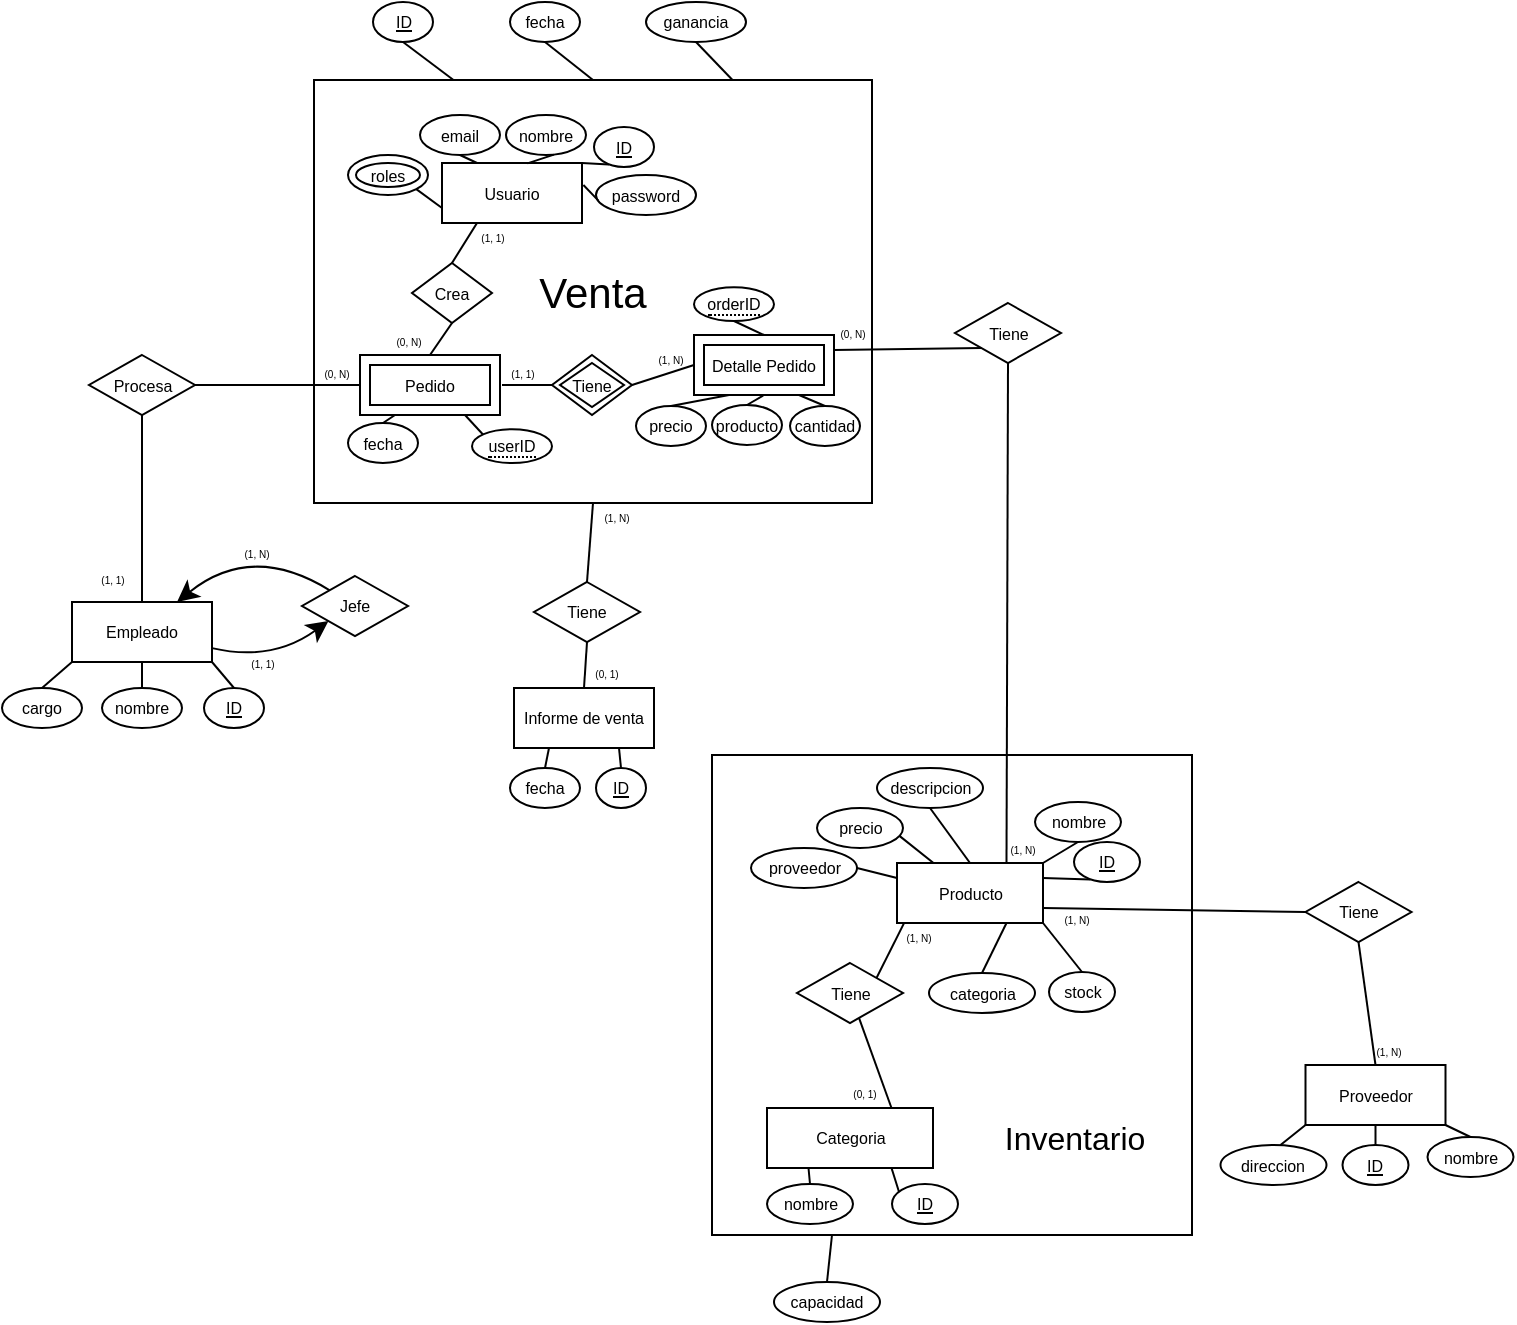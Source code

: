<mxfile version="22.0.4" type="github">
  <diagram id="R2lEEEUBdFMjLlhIrx00" name="Page-1">
    <mxGraphModel dx="1674" dy="713" grid="1" gridSize="10" guides="1" tooltips="1" connect="1" arrows="1" fold="1" page="1" pageScale="1" pageWidth="850" pageHeight="1100" background="none" math="0" shadow="0" extFonts="Permanent Marker^https://fonts.googleapis.com/css?family=Permanent+Marker">
      <root>
        <mxCell id="0" />
        <mxCell id="1" parent="0" />
        <mxCell id="mN9uIAr1oCqCLTwYiSw4-183" value="" style="whiteSpace=wrap;html=1;aspect=fixed;fontSize=16;" parent="1" vertex="1">
          <mxGeometry x="369" y="406.5" width="240" height="240" as="geometry" />
        </mxCell>
        <mxCell id="mN9uIAr1oCqCLTwYiSw4-112" value="Venta" style="whiteSpace=wrap;html=1;align=center;fontSize=21;shadow=0;" parent="1" vertex="1">
          <mxGeometry x="170" y="69" width="279" height="211.5" as="geometry" />
        </mxCell>
        <mxCell id="mN9uIAr1oCqCLTwYiSw4-1" value="Usuario" style="rounded=0;whiteSpace=wrap;html=1;fontSize=8;labelBackgroundColor=none;shadow=0;" parent="1" vertex="1">
          <mxGeometry x="234" y="110.5" width="70" height="30" as="geometry" />
        </mxCell>
        <mxCell id="mN9uIAr1oCqCLTwYiSw4-2" value="" style="endArrow=none;html=1;rounded=0;exitX=1;exitY=0;exitDx=0;exitDy=0;entryX=0.248;entryY=0.94;entryDx=0;entryDy=0;entryPerimeter=0;labelBackgroundColor=none;fontColor=default;shadow=0;" parent="1" source="mN9uIAr1oCqCLTwYiSw4-1" target="mN9uIAr1oCqCLTwYiSw4-3" edge="1">
          <mxGeometry width="50" height="50" relative="1" as="geometry">
            <mxPoint x="314" y="150.5" as="sourcePoint" />
            <mxPoint x="324" y="100.5" as="targetPoint" />
          </mxGeometry>
        </mxCell>
        <mxCell id="mN9uIAr1oCqCLTwYiSw4-3" value="&lt;u style=&quot;font-size: 8px;&quot;&gt;ID&lt;/u&gt;" style="ellipse;whiteSpace=wrap;html=1;rounded=0;labelBackgroundColor=none;fontSize=8;shadow=0;" parent="1" vertex="1">
          <mxGeometry x="310" y="92.5" width="30" height="20" as="geometry" />
        </mxCell>
        <mxCell id="mN9uIAr1oCqCLTwYiSw4-4" value="&lt;font style=&quot;font-size: 8px;&quot;&gt;nombre&lt;/font&gt;" style="ellipse;whiteSpace=wrap;html=1;rounded=0;labelBackgroundColor=none;fontSize=8;shadow=0;" parent="1" vertex="1">
          <mxGeometry x="266" y="86.5" width="40" height="20" as="geometry" />
        </mxCell>
        <mxCell id="mN9uIAr1oCqCLTwYiSw4-5" value="" style="endArrow=none;html=1;rounded=0;entryX=0.6;entryY=0.99;entryDx=0;entryDy=0;entryPerimeter=0;exitX=0.61;exitY=0.007;exitDx=0;exitDy=0;exitPerimeter=0;labelBackgroundColor=none;fontColor=default;shadow=0;" parent="1" source="mN9uIAr1oCqCLTwYiSw4-1" target="mN9uIAr1oCqCLTwYiSw4-4" edge="1">
          <mxGeometry width="50" height="50" relative="1" as="geometry">
            <mxPoint x="254" y="130.5" as="sourcePoint" />
            <mxPoint x="284" y="100.5" as="targetPoint" />
            <Array as="points" />
          </mxGeometry>
        </mxCell>
        <mxCell id="mN9uIAr1oCqCLTwYiSw4-6" value="email" style="ellipse;whiteSpace=wrap;html=1;rounded=0;labelBackgroundColor=none;fontSize=8;shadow=0;" parent="1" vertex="1">
          <mxGeometry x="223" y="86.5" width="40" height="20" as="geometry" />
        </mxCell>
        <mxCell id="mN9uIAr1oCqCLTwYiSw4-7" value="" style="endArrow=none;html=1;rounded=0;entryX=0.5;entryY=1;entryDx=0;entryDy=0;exitX=0.25;exitY=0;exitDx=0;exitDy=0;labelBackgroundColor=none;fontColor=default;shadow=0;" parent="1" source="mN9uIAr1oCqCLTwYiSw4-1" target="mN9uIAr1oCqCLTwYiSw4-6" edge="1">
          <mxGeometry width="50" height="50" relative="1" as="geometry">
            <mxPoint x="184" y="160.5" as="sourcePoint" />
            <mxPoint x="234" y="110.5" as="targetPoint" />
          </mxGeometry>
        </mxCell>
        <mxCell id="mN9uIAr1oCqCLTwYiSw4-9" value="&lt;font style=&quot;font-size: 8px;&quot;&gt;password&lt;/font&gt;" style="ellipse;whiteSpace=wrap;html=1;rounded=0;labelBackgroundColor=none;fontSize=8;shadow=0;" parent="1" vertex="1">
          <mxGeometry x="311" y="116.5" width="50" height="20" as="geometry" />
        </mxCell>
        <mxCell id="mN9uIAr1oCqCLTwYiSw4-11" value="" style="endArrow=none;html=1;rounded=0;entryX=0.024;entryY=0.64;entryDx=0;entryDy=0;entryPerimeter=0;exitX=1.01;exitY=0.367;exitDx=0;exitDy=0;exitPerimeter=0;labelBackgroundColor=none;fontColor=default;shadow=0;" parent="1" source="mN9uIAr1oCqCLTwYiSw4-1" target="mN9uIAr1oCqCLTwYiSw4-9" edge="1">
          <mxGeometry width="50" height="50" relative="1" as="geometry">
            <mxPoint x="304" y="200.5" as="sourcePoint" />
            <mxPoint x="354" y="150.5" as="targetPoint" />
          </mxGeometry>
        </mxCell>
        <mxCell id="mN9uIAr1oCqCLTwYiSw4-24" value="" style="endArrow=none;html=1;rounded=0;entryX=0;entryY=0.75;entryDx=0;entryDy=0;exitX=1;exitY=1;exitDx=0;exitDy=0;labelBackgroundColor=none;fontColor=default;shadow=0;" parent="1" source="mN9uIAr1oCqCLTwYiSw4-73" target="mN9uIAr1oCqCLTwYiSw4-1" edge="1">
          <mxGeometry width="50" height="50" relative="1" as="geometry">
            <mxPoint x="274" y="160.5" as="sourcePoint" />
            <mxPoint x="374" y="150.5" as="targetPoint" />
          </mxGeometry>
        </mxCell>
        <mxCell id="mN9uIAr1oCqCLTwYiSw4-33" value="Producto" style="rounded=0;whiteSpace=wrap;html=1;fontSize=8;labelBackgroundColor=none;shadow=0;" parent="1" vertex="1">
          <mxGeometry x="461.5" y="460.5" width="73" height="30" as="geometry" />
        </mxCell>
        <mxCell id="mN9uIAr1oCqCLTwYiSw4-34" value="" style="endArrow=none;html=1;rounded=0;exitX=1;exitY=0.25;exitDx=0;exitDy=0;entryX=0.248;entryY=0.94;entryDx=0;entryDy=0;entryPerimeter=0;labelBackgroundColor=none;fontColor=default;shadow=0;" parent="1" source="mN9uIAr1oCqCLTwYiSw4-33" target="mN9uIAr1oCqCLTwYiSw4-35" edge="1">
          <mxGeometry width="50" height="50" relative="1" as="geometry">
            <mxPoint x="541.5" y="500.5" as="sourcePoint" />
            <mxPoint x="551.5" y="450.5" as="targetPoint" />
          </mxGeometry>
        </mxCell>
        <mxCell id="mN9uIAr1oCqCLTwYiSw4-35" value="&lt;u style=&quot;font-size: 8px;&quot;&gt;ID&lt;/u&gt;" style="ellipse;whiteSpace=wrap;html=1;rounded=0;labelBackgroundColor=none;fontSize=8;shadow=0;" parent="1" vertex="1">
          <mxGeometry x="550" y="450" width="33" height="20" as="geometry" />
        </mxCell>
        <mxCell id="mN9uIAr1oCqCLTwYiSw4-36" value="&lt;font style=&quot;font-size: 8px;&quot;&gt;nombre&lt;/font&gt;" style="ellipse;whiteSpace=wrap;html=1;rounded=0;labelBackgroundColor=none;fontSize=8;shadow=0;" parent="1" vertex="1">
          <mxGeometry x="530.5" y="430" width="43" height="20" as="geometry" />
        </mxCell>
        <mxCell id="mN9uIAr1oCqCLTwYiSw4-37" value="" style="endArrow=none;html=1;rounded=0;entryX=0.5;entryY=1;entryDx=0;entryDy=0;exitX=1;exitY=0;exitDx=0;exitDy=0;labelBackgroundColor=none;fontColor=default;shadow=0;" parent="1" source="mN9uIAr1oCqCLTwYiSw4-33" target="mN9uIAr1oCqCLTwYiSw4-36" edge="1">
          <mxGeometry width="50" height="50" relative="1" as="geometry">
            <mxPoint x="481.5" y="480.5" as="sourcePoint" />
            <mxPoint x="511.5" y="450.5" as="targetPoint" />
            <Array as="points" />
          </mxGeometry>
        </mxCell>
        <mxCell id="mN9uIAr1oCqCLTwYiSw4-38" value="descripcion" style="ellipse;whiteSpace=wrap;html=1;rounded=0;labelBackgroundColor=none;fontSize=8;shadow=0;" parent="1" vertex="1">
          <mxGeometry x="451.5" y="413" width="53" height="20" as="geometry" />
        </mxCell>
        <mxCell id="mN9uIAr1oCqCLTwYiSw4-39" value="" style="endArrow=none;html=1;rounded=0;exitX=0.5;exitY=0;exitDx=0;exitDy=0;labelBackgroundColor=none;fontColor=default;shadow=0;entryX=0.5;entryY=1;entryDx=0;entryDy=0;" parent="1" source="mN9uIAr1oCqCLTwYiSw4-33" target="mN9uIAr1oCqCLTwYiSw4-38" edge="1">
          <mxGeometry width="50" height="50" relative="1" as="geometry">
            <mxPoint x="411.5" y="510.5" as="sourcePoint" />
            <mxPoint x="480" y="440" as="targetPoint" />
          </mxGeometry>
        </mxCell>
        <mxCell id="mN9uIAr1oCqCLTwYiSw4-40" value="&lt;font style=&quot;font-size: 8px;&quot;&gt;stock&lt;/font&gt;" style="ellipse;whiteSpace=wrap;html=1;rounded=0;labelBackgroundColor=none;fontSize=8;shadow=0;" parent="1" vertex="1">
          <mxGeometry x="537.5" y="515" width="33" height="20" as="geometry" />
        </mxCell>
        <mxCell id="mN9uIAr1oCqCLTwYiSw4-41" value="" style="endArrow=none;html=1;rounded=0;entryX=0.5;entryY=0;entryDx=0;entryDy=0;exitX=1;exitY=1;exitDx=0;exitDy=0;labelBackgroundColor=none;fontColor=default;shadow=0;" parent="1" source="mN9uIAr1oCqCLTwYiSw4-33" target="mN9uIAr1oCqCLTwYiSw4-40" edge="1">
          <mxGeometry width="50" height="50" relative="1" as="geometry">
            <mxPoint x="531.5" y="550.5" as="sourcePoint" />
            <mxPoint x="581.5" y="500.5" as="targetPoint" />
          </mxGeometry>
        </mxCell>
        <mxCell id="mN9uIAr1oCqCLTwYiSw4-42" value="precio" style="ellipse;whiteSpace=wrap;html=1;rounded=0;labelBackgroundColor=none;fontSize=8;shadow=0;" parent="1" vertex="1">
          <mxGeometry x="421.5" y="433" width="43" height="20" as="geometry" />
        </mxCell>
        <mxCell id="mN9uIAr1oCqCLTwYiSw4-43" value="" style="endArrow=none;html=1;rounded=0;entryX=0.955;entryY=0.69;entryDx=0;entryDy=0;entryPerimeter=0;exitX=0.25;exitY=0;exitDx=0;exitDy=0;labelBackgroundColor=none;fontColor=default;shadow=0;" parent="1" source="mN9uIAr1oCqCLTwYiSw4-33" target="mN9uIAr1oCqCLTwYiSw4-42" edge="1">
          <mxGeometry width="50" height="50" relative="1" as="geometry">
            <mxPoint x="481.5" y="550.5" as="sourcePoint" />
            <mxPoint x="531.5" y="500.5" as="targetPoint" />
          </mxGeometry>
        </mxCell>
        <mxCell id="mN9uIAr1oCqCLTwYiSw4-56" value="Categoria" style="rounded=0;whiteSpace=wrap;html=1;fontSize=8;labelBackgroundColor=none;shadow=0;" parent="1" vertex="1">
          <mxGeometry x="396.5" y="583" width="83" height="30" as="geometry" />
        </mxCell>
        <mxCell id="mN9uIAr1oCqCLTwYiSw4-57" value="" style="endArrow=none;html=1;rounded=0;exitX=0.75;exitY=1;exitDx=0;exitDy=0;entryX=0.248;entryY=0.94;entryDx=0;entryDy=0;entryPerimeter=0;labelBackgroundColor=none;fontColor=default;shadow=0;" parent="1" source="mN9uIAr1oCqCLTwYiSw4-56" target="mN9uIAr1oCqCLTwYiSw4-58" edge="1">
          <mxGeometry width="50" height="50" relative="1" as="geometry">
            <mxPoint x="448.5" y="621" as="sourcePoint" />
            <mxPoint x="458.5" y="571" as="targetPoint" />
          </mxGeometry>
        </mxCell>
        <mxCell id="mN9uIAr1oCqCLTwYiSw4-58" value="&lt;u style=&quot;font-size: 8px;&quot;&gt;ID&lt;/u&gt;" style="ellipse;whiteSpace=wrap;html=1;rounded=0;labelBackgroundColor=none;fontSize=8;shadow=0;" parent="1" vertex="1">
          <mxGeometry x="459" y="621" width="33" height="20" as="geometry" />
        </mxCell>
        <mxCell id="mN9uIAr1oCqCLTwYiSw4-59" value="&lt;font style=&quot;font-size: 8px;&quot;&gt;nombre&lt;/font&gt;" style="ellipse;whiteSpace=wrap;html=1;rounded=0;labelBackgroundColor=none;fontSize=8;shadow=0;" parent="1" vertex="1">
          <mxGeometry x="396.5" y="621" width="43" height="20" as="geometry" />
        </mxCell>
        <mxCell id="mN9uIAr1oCqCLTwYiSw4-60" value="" style="endArrow=none;html=1;rounded=0;entryX=0.5;entryY=0;entryDx=0;entryDy=0;exitX=0.25;exitY=1;exitDx=0;exitDy=0;labelBackgroundColor=none;fontColor=default;shadow=0;" parent="1" source="mN9uIAr1oCqCLTwYiSw4-56" target="mN9uIAr1oCqCLTwYiSw4-59" edge="1">
          <mxGeometry width="50" height="50" relative="1" as="geometry">
            <mxPoint x="388.5" y="601" as="sourcePoint" />
            <mxPoint x="418.5" y="571" as="targetPoint" />
            <Array as="points" />
          </mxGeometry>
        </mxCell>
        <mxCell id="mN9uIAr1oCqCLTwYiSw4-67" value="categoria" style="ellipse;whiteSpace=wrap;html=1;rounded=0;labelBackgroundColor=none;fontSize=8;shadow=0;" parent="1" vertex="1">
          <mxGeometry x="477.5" y="515.5" width="53" height="20" as="geometry" />
        </mxCell>
        <mxCell id="mN9uIAr1oCqCLTwYiSw4-68" value="" style="endArrow=none;html=1;rounded=0;fontSize=12;startSize=8;endSize=8;curved=1;entryX=0.75;entryY=1;entryDx=0;entryDy=0;exitX=0.5;exitY=0;exitDx=0;exitDy=0;labelBackgroundColor=none;fontColor=default;shadow=0;" parent="1" source="mN9uIAr1oCqCLTwYiSw4-67" target="mN9uIAr1oCqCLTwYiSw4-33" edge="1">
          <mxGeometry width="50" height="50" relative="1" as="geometry">
            <mxPoint x="361.5" y="560.5" as="sourcePoint" />
            <mxPoint x="411.5" y="510.5" as="targetPoint" />
          </mxGeometry>
        </mxCell>
        <mxCell id="mN9uIAr1oCqCLTwYiSw4-70" value="" style="endArrow=none;html=1;rounded=0;fontSize=12;startSize=8;endSize=8;curved=1;exitX=0.75;exitY=0;exitDx=0;exitDy=0;labelBackgroundColor=none;fontColor=default;shadow=0;" parent="1" source="mN9uIAr1oCqCLTwYiSw4-56" target="mN9uIAr1oCqCLTwYiSw4-77" edge="1">
          <mxGeometry width="50" height="50" relative="1" as="geometry">
            <mxPoint x="386.5" y="580.5" as="sourcePoint" />
            <mxPoint x="419.1" y="539.1" as="targetPoint" />
          </mxGeometry>
        </mxCell>
        <mxCell id="mN9uIAr1oCqCLTwYiSw4-72" value="" style="endArrow=none;html=1;rounded=0;fontSize=12;startSize=8;endSize=8;curved=1;exitX=1;exitY=0;exitDx=0;exitDy=0;entryX=0.05;entryY=0.993;entryDx=0;entryDy=0;entryPerimeter=0;labelBackgroundColor=none;fontColor=default;shadow=0;" parent="1" source="mN9uIAr1oCqCLTwYiSw4-77" target="mN9uIAr1oCqCLTwYiSw4-33" edge="1">
          <mxGeometry width="50" height="50" relative="1" as="geometry">
            <mxPoint x="425.1" y="523.1" as="sourcePoint" />
            <mxPoint x="465.5" y="490.5" as="targetPoint" />
          </mxGeometry>
        </mxCell>
        <mxCell id="mN9uIAr1oCqCLTwYiSw4-73" value="roles" style="ellipse;shape=doubleEllipse;whiteSpace=wrap;html=1;fontSize=8;rounded=0;labelBackgroundColor=none;shadow=0;" parent="1" vertex="1">
          <mxGeometry x="187" y="106.5" width="40" height="20" as="geometry" />
        </mxCell>
        <mxCell id="mN9uIAr1oCqCLTwYiSw4-74" style="edgeStyle=none;curved=1;rounded=0;orthogonalLoop=1;jettySize=auto;html=1;exitX=1;exitY=0.5;exitDx=0;exitDy=0;fontSize=12;startSize=8;endSize=8;shadow=0;" parent="1" source="mN9uIAr1oCqCLTwYiSw4-67" target="mN9uIAr1oCqCLTwYiSw4-67" edge="1">
          <mxGeometry relative="1" as="geometry" />
        </mxCell>
        <mxCell id="mN9uIAr1oCqCLTwYiSw4-77" value="Tiene" style="shape=rhombus;perimeter=rhombusPerimeter;whiteSpace=wrap;html=1;align=center;fontSize=8;shadow=0;" parent="1" vertex="1">
          <mxGeometry x="411.5" y="510.5" width="53" height="30" as="geometry" />
        </mxCell>
        <mxCell id="mN9uIAr1oCqCLTwYiSw4-81" value="&lt;span style=&quot;font-size: 5px;&quot;&gt;(1, N)&lt;/span&gt;" style="text;html=1;align=center;verticalAlign=middle;resizable=0;points=[];autosize=1;strokeColor=none;fillColor=none;fontSize=16;shadow=0;" parent="1" vertex="1">
          <mxGeometry x="451.5" y="478.5" width="40" height="30" as="geometry" />
        </mxCell>
        <mxCell id="mN9uIAr1oCqCLTwYiSw4-83" value="&lt;font style=&quot;font-size: 5px;&quot;&gt;(0, 1)&lt;/font&gt;" style="text;html=1;align=center;verticalAlign=middle;resizable=0;points=[];autosize=1;strokeColor=none;fillColor=none;fontSize=16;shadow=0;" parent="1" vertex="1">
          <mxGeometry x="425" y="557" width="40" height="30" as="geometry" />
        </mxCell>
        <mxCell id="mN9uIAr1oCqCLTwYiSw4-88" value="" style="endArrow=none;html=1;rounded=0;fontSize=12;startSize=8;endSize=8;curved=1;exitX=0.75;exitY=1;exitDx=0;exitDy=0;entryX=0;entryY=0;entryDx=0;entryDy=0;shadow=0;" parent="1" source="mN9uIAr1oCqCLTwYiSw4-134" target="mN9uIAr1oCqCLTwYiSw4-144" edge="1">
          <mxGeometry width="50" height="50" relative="1" as="geometry">
            <mxPoint x="246.5" y="236.5" as="sourcePoint" />
            <mxPoint x="264.75" y="243.13" as="targetPoint" />
          </mxGeometry>
        </mxCell>
        <mxCell id="mN9uIAr1oCqCLTwYiSw4-89" value="fecha" style="ellipse;whiteSpace=wrap;html=1;align=center;fontSize=8;shadow=0;" parent="1" vertex="1">
          <mxGeometry x="187" y="240.5" width="35" height="20" as="geometry" />
        </mxCell>
        <mxCell id="mN9uIAr1oCqCLTwYiSw4-90" value="" style="endArrow=none;html=1;rounded=0;fontSize=12;startSize=8;endSize=8;curved=1;entryX=0.25;entryY=1;entryDx=0;entryDy=0;exitX=0.5;exitY=0;exitDx=0;exitDy=0;shadow=0;" parent="1" source="mN9uIAr1oCqCLTwYiSw4-89" target="mN9uIAr1oCqCLTwYiSw4-134" edge="1">
          <mxGeometry width="50" height="50" relative="1" as="geometry">
            <mxPoint x="69" y="176.5" as="sourcePoint" />
            <mxPoint x="211.5" y="236.5" as="targetPoint" />
          </mxGeometry>
        </mxCell>
        <mxCell id="mN9uIAr1oCqCLTwYiSw4-92" value="Detalle Pedido" style="shape=ext;margin=3;double=1;whiteSpace=wrap;html=1;align=center;fontSize=8;shadow=0;" parent="1" vertex="1">
          <mxGeometry x="360" y="196.5" width="70" height="30" as="geometry" />
        </mxCell>
        <mxCell id="mN9uIAr1oCqCLTwYiSw4-96" value="cantidad" style="ellipse;whiteSpace=wrap;html=1;align=center;fontSize=8;shadow=0;" parent="1" vertex="1">
          <mxGeometry x="408" y="232" width="35" height="20" as="geometry" />
        </mxCell>
        <mxCell id="mN9uIAr1oCqCLTwYiSw4-97" value="precio" style="ellipse;whiteSpace=wrap;html=1;align=center;fontSize=8;shadow=0;" parent="1" vertex="1">
          <mxGeometry x="331" y="232" width="35" height="20" as="geometry" />
        </mxCell>
        <mxCell id="mN9uIAr1oCqCLTwYiSw4-99" value="" style="endArrow=none;html=1;rounded=0;fontSize=12;startSize=8;endSize=8;curved=1;entryX=0.25;entryY=1;entryDx=0;entryDy=0;exitX=0.5;exitY=0;exitDx=0;exitDy=0;shadow=0;" parent="1" source="mN9uIAr1oCqCLTwYiSw4-97" target="mN9uIAr1oCqCLTwYiSw4-92" edge="1">
          <mxGeometry width="50" height="50" relative="1" as="geometry">
            <mxPoint x="259" y="236.5" as="sourcePoint" />
            <mxPoint x="309" y="186.5" as="targetPoint" />
          </mxGeometry>
        </mxCell>
        <mxCell id="mN9uIAr1oCqCLTwYiSw4-100" value="" style="endArrow=none;html=1;rounded=0;fontSize=12;startSize=8;endSize=8;curved=1;entryX=0.75;entryY=1;entryDx=0;entryDy=0;exitX=0.5;exitY=0;exitDx=0;exitDy=0;shadow=0;" parent="1" source="mN9uIAr1oCqCLTwYiSw4-96" target="mN9uIAr1oCqCLTwYiSw4-92" edge="1">
          <mxGeometry width="50" height="50" relative="1" as="geometry">
            <mxPoint x="259" y="236.5" as="sourcePoint" />
            <mxPoint x="309" y="186.5" as="targetPoint" />
          </mxGeometry>
        </mxCell>
        <mxCell id="mN9uIAr1oCqCLTwYiSw4-102" value="Tiene" style="shape=rhombus;double=1;perimeter=rhombusPerimeter;whiteSpace=wrap;html=1;align=center;fontSize=8;shadow=0;" parent="1" vertex="1">
          <mxGeometry x="289" y="206.5" width="40" height="30" as="geometry" />
        </mxCell>
        <mxCell id="mN9uIAr1oCqCLTwYiSw4-103" value="" style="endArrow=none;html=1;rounded=0;fontSize=12;startSize=8;endSize=8;curved=1;entryX=0;entryY=0.5;entryDx=0;entryDy=0;exitX=1;exitY=0.5;exitDx=0;exitDy=0;shadow=0;" parent="1" source="mN9uIAr1oCqCLTwYiSw4-102" target="mN9uIAr1oCqCLTwYiSw4-92" edge="1">
          <mxGeometry width="50" height="50" relative="1" as="geometry">
            <mxPoint x="259" y="236.5" as="sourcePoint" />
            <mxPoint x="309" y="186.5" as="targetPoint" />
          </mxGeometry>
        </mxCell>
        <mxCell id="mN9uIAr1oCqCLTwYiSw4-104" value="" style="endArrow=none;html=1;rounded=0;fontSize=12;startSize=8;endSize=8;curved=1;entryX=0;entryY=0.5;entryDx=0;entryDy=0;exitX=1;exitY=0.5;exitDx=0;exitDy=0;shadow=0;" parent="1" target="mN9uIAr1oCqCLTwYiSw4-102" edge="1">
          <mxGeometry width="50" height="50" relative="1" as="geometry">
            <mxPoint x="264" y="221.5" as="sourcePoint" />
            <mxPoint x="309" y="186.5" as="targetPoint" />
          </mxGeometry>
        </mxCell>
        <mxCell id="mN9uIAr1oCqCLTwYiSw4-105" value="&lt;span style=&quot;font-size: 5px;&quot;&gt;(1, N)&lt;/span&gt;" style="text;html=1;align=center;verticalAlign=middle;resizable=0;points=[];autosize=1;strokeColor=none;fillColor=none;fontSize=16;shadow=0;" parent="1" vertex="1">
          <mxGeometry x="328" y="189.5" width="40" height="30" as="geometry" />
        </mxCell>
        <mxCell id="mN9uIAr1oCqCLTwYiSw4-106" value="&lt;span style=&quot;font-size: 5px;&quot;&gt;(1, 1)&lt;/span&gt;" style="text;html=1;align=center;verticalAlign=middle;resizable=0;points=[];autosize=1;strokeColor=none;fillColor=none;fontSize=16;shadow=0;" parent="1" vertex="1">
          <mxGeometry x="254" y="196.5" width="40" height="30" as="geometry" />
        </mxCell>
        <mxCell id="mN9uIAr1oCqCLTwYiSw4-107" value="Crea" style="shape=rhombus;perimeter=rhombusPerimeter;whiteSpace=wrap;html=1;align=center;fontSize=8;shadow=0;" parent="1" vertex="1">
          <mxGeometry x="219" y="160.5" width="40" height="30" as="geometry" />
        </mxCell>
        <mxCell id="mN9uIAr1oCqCLTwYiSw4-108" value="" style="endArrow=none;html=1;rounded=0;fontSize=12;startSize=8;endSize=8;curved=1;entryX=0.25;entryY=1;entryDx=0;entryDy=0;exitX=0.5;exitY=0;exitDx=0;exitDy=0;shadow=0;" parent="1" source="mN9uIAr1oCqCLTwYiSw4-107" target="mN9uIAr1oCqCLTwYiSw4-1" edge="1">
          <mxGeometry width="50" height="50" relative="1" as="geometry">
            <mxPoint x="219" y="200.5" as="sourcePoint" />
            <mxPoint x="269" y="150.5" as="targetPoint" />
          </mxGeometry>
        </mxCell>
        <mxCell id="mN9uIAr1oCqCLTwYiSw4-109" value="" style="endArrow=none;html=1;rounded=0;fontSize=12;startSize=8;endSize=8;curved=1;entryX=0.5;entryY=1;entryDx=0;entryDy=0;exitX=0.5;exitY=0;exitDx=0;exitDy=0;shadow=0;" parent="1" source="mN9uIAr1oCqCLTwYiSw4-134" target="mN9uIAr1oCqCLTwYiSw4-107" edge="1">
          <mxGeometry width="50" height="50" relative="1" as="geometry">
            <mxPoint x="229" y="206.5" as="sourcePoint" />
            <mxPoint x="344" y="210.5" as="targetPoint" />
          </mxGeometry>
        </mxCell>
        <mxCell id="mN9uIAr1oCqCLTwYiSw4-110" value="&lt;span style=&quot;font-size: 5px;&quot;&gt;(1, 1)&lt;/span&gt;" style="text;html=1;align=center;verticalAlign=middle;resizable=0;points=[];autosize=1;strokeColor=none;fillColor=none;fontSize=16;shadow=0;" parent="1" vertex="1">
          <mxGeometry x="239" y="128.5" width="40" height="30" as="geometry" />
        </mxCell>
        <mxCell id="mN9uIAr1oCqCLTwYiSw4-111" value="&lt;span style=&quot;font-size: 5px;&quot;&gt;(0, N)&lt;/span&gt;" style="text;html=1;align=center;verticalAlign=middle;resizable=0;points=[];autosize=1;strokeColor=none;fillColor=none;fontSize=16;shadow=0;" parent="1" vertex="1">
          <mxGeometry x="197" y="180.5" width="40" height="30" as="geometry" />
        </mxCell>
        <mxCell id="mN9uIAr1oCqCLTwYiSw4-113" value="Informe de venta" style="whiteSpace=wrap;html=1;align=center;fontSize=8;shadow=0;" parent="1" vertex="1">
          <mxGeometry x="270" y="373" width="70" height="30" as="geometry" />
        </mxCell>
        <mxCell id="mN9uIAr1oCqCLTwYiSw4-114" value="proveedor" style="ellipse;whiteSpace=wrap;html=1;rounded=0;labelBackgroundColor=none;fontSize=8;shadow=0;" parent="1" vertex="1">
          <mxGeometry x="388.5" y="453" width="53" height="20" as="geometry" />
        </mxCell>
        <mxCell id="mN9uIAr1oCqCLTwYiSw4-116" value="Proveedor" style="whiteSpace=wrap;html=1;align=center;fontSize=8;shadow=0;" parent="1" vertex="1">
          <mxGeometry x="665.75" y="561.5" width="70" height="30" as="geometry" />
        </mxCell>
        <mxCell id="mN9uIAr1oCqCLTwYiSw4-118" value="" style="endArrow=none;html=1;rounded=0;fontSize=12;startSize=8;endSize=8;curved=1;entryX=0;entryY=0.25;entryDx=0;entryDy=0;exitX=1;exitY=0.5;exitDx=0;exitDy=0;shadow=0;" parent="1" source="mN9uIAr1oCqCLTwYiSw4-114" target="mN9uIAr1oCqCLTwYiSw4-33" edge="1">
          <mxGeometry width="50" height="50" relative="1" as="geometry">
            <mxPoint x="351.5" y="557" as="sourcePoint" />
            <mxPoint x="395.594" y="445.0" as="targetPoint" />
          </mxGeometry>
        </mxCell>
        <mxCell id="mN9uIAr1oCqCLTwYiSw4-119" value="&lt;font style=&quot;font-size: 8px;&quot;&gt;nombre&lt;/font&gt;" style="ellipse;whiteSpace=wrap;html=1;rounded=0;labelBackgroundColor=none;fontSize=8;shadow=0;" parent="1" vertex="1">
          <mxGeometry x="726.75" y="597.5" width="43" height="20" as="geometry" />
        </mxCell>
        <mxCell id="mN9uIAr1oCqCLTwYiSw4-120" value="&lt;u style=&quot;font-size: 8px;&quot;&gt;ID&lt;/u&gt;" style="ellipse;whiteSpace=wrap;html=1;rounded=0;labelBackgroundColor=none;fontSize=8;shadow=0;" parent="1" vertex="1">
          <mxGeometry x="684.25" y="601.5" width="33" height="20" as="geometry" />
        </mxCell>
        <mxCell id="mN9uIAr1oCqCLTwYiSw4-121" value="direccion" style="ellipse;whiteSpace=wrap;html=1;rounded=0;labelBackgroundColor=none;fontSize=8;shadow=0;" parent="1" vertex="1">
          <mxGeometry x="623.25" y="601.5" width="53" height="20" as="geometry" />
        </mxCell>
        <mxCell id="mN9uIAr1oCqCLTwYiSw4-122" value="" style="endArrow=none;html=1;rounded=0;fontSize=12;startSize=8;endSize=8;curved=1;exitX=0.5;exitY=0;exitDx=0;exitDy=0;entryX=0;entryY=1;entryDx=0;entryDy=0;labelBackgroundColor=none;fontColor=default;shadow=0;" parent="1" target="mN9uIAr1oCqCLTwYiSw4-116" edge="1">
          <mxGeometry width="50" height="50" relative="1" as="geometry">
            <mxPoint x="653.25" y="601.5" as="sourcePoint" />
            <mxPoint x="616.75" y="566" as="targetPoint" />
          </mxGeometry>
        </mxCell>
        <mxCell id="mN9uIAr1oCqCLTwYiSw4-123" value="" style="endArrow=none;html=1;rounded=0;fontSize=12;startSize=8;endSize=8;curved=1;exitX=0.5;exitY=0;exitDx=0;exitDy=0;entryX=1;entryY=1;entryDx=0;entryDy=0;labelBackgroundColor=none;fontColor=default;shadow=0;" parent="1" source="mN9uIAr1oCqCLTwYiSw4-119" target="mN9uIAr1oCqCLTwYiSw4-116" edge="1">
          <mxGeometry width="50" height="50" relative="1" as="geometry">
            <mxPoint x="596.75" y="543" as="sourcePoint" />
            <mxPoint x="610.75" y="515" as="targetPoint" />
          </mxGeometry>
        </mxCell>
        <mxCell id="mN9uIAr1oCqCLTwYiSw4-124" value="" style="endArrow=none;html=1;rounded=0;fontSize=12;startSize=8;endSize=8;curved=1;exitX=0.5;exitY=0;exitDx=0;exitDy=0;entryX=0.5;entryY=1;entryDx=0;entryDy=0;labelBackgroundColor=none;fontColor=default;shadow=0;" parent="1" source="mN9uIAr1oCqCLTwYiSw4-120" target="mN9uIAr1oCqCLTwYiSw4-116" edge="1">
          <mxGeometry width="50" height="50" relative="1" as="geometry">
            <mxPoint x="623.25" y="564" as="sourcePoint" />
            <mxPoint x="637.25" y="536" as="targetPoint" />
          </mxGeometry>
        </mxCell>
        <mxCell id="mN9uIAr1oCqCLTwYiSw4-125" value="Tiene" style="shape=rhombus;perimeter=rhombusPerimeter;whiteSpace=wrap;html=1;align=center;fontSize=8;shadow=0;" parent="1" vertex="1">
          <mxGeometry x="665.75" y="470" width="53" height="30" as="geometry" />
        </mxCell>
        <mxCell id="mN9uIAr1oCqCLTwYiSw4-126" value="" style="endArrow=none;html=1;rounded=0;fontSize=12;startSize=8;endSize=8;curved=1;entryX=1;entryY=0.75;entryDx=0;entryDy=0;exitX=0;exitY=0.5;exitDx=0;exitDy=0;shadow=0;" parent="1" source="mN9uIAr1oCqCLTwYiSw4-125" target="mN9uIAr1oCqCLTwYiSw4-33" edge="1">
          <mxGeometry width="50" height="50" relative="1" as="geometry">
            <mxPoint x="421.5" y="620.5" as="sourcePoint" />
            <mxPoint x="471.5" y="570.5" as="targetPoint" />
          </mxGeometry>
        </mxCell>
        <mxCell id="mN9uIAr1oCqCLTwYiSw4-127" value="" style="endArrow=none;html=1;rounded=0;fontSize=12;startSize=8;endSize=8;curved=1;entryX=0.5;entryY=1;entryDx=0;entryDy=0;exitX=0.5;exitY=0;exitDx=0;exitDy=0;shadow=0;" parent="1" source="mN9uIAr1oCqCLTwYiSw4-116" target="mN9uIAr1oCqCLTwYiSw4-125" edge="1">
          <mxGeometry width="50" height="50" relative="1" as="geometry">
            <mxPoint x="693.5" y="525.5" as="sourcePoint" />
            <mxPoint x="724.0" y="545" as="targetPoint" />
          </mxGeometry>
        </mxCell>
        <mxCell id="mN9uIAr1oCqCLTwYiSw4-128" value="&lt;span style=&quot;font-size: 5px;&quot;&gt;(1, N)&lt;/span&gt;" style="text;html=1;align=center;verticalAlign=middle;resizable=0;points=[];autosize=1;strokeColor=none;fillColor=none;fontSize=16;shadow=0;" parent="1" vertex="1">
          <mxGeometry x="686.75" y="535.5" width="40" height="30" as="geometry" />
        </mxCell>
        <mxCell id="mN9uIAr1oCqCLTwYiSw4-129" value="&lt;span style=&quot;font-size: 5px;&quot;&gt;(1, N)&lt;/span&gt;" style="text;html=1;align=center;verticalAlign=middle;resizable=0;points=[];autosize=1;strokeColor=none;fillColor=none;fontSize=16;shadow=0;" parent="1" vertex="1">
          <mxGeometry x="530.5" y="470" width="40" height="30" as="geometry" />
        </mxCell>
        <mxCell id="mN9uIAr1oCqCLTwYiSw4-130" value="fecha" style="ellipse;whiteSpace=wrap;html=1;align=center;fontSize=8;shadow=0;" parent="1" vertex="1">
          <mxGeometry x="268" y="413" width="35" height="20" as="geometry" />
        </mxCell>
        <mxCell id="mN9uIAr1oCqCLTwYiSw4-131" value="" style="endArrow=none;html=1;rounded=0;fontSize=12;startSize=8;endSize=8;curved=1;entryX=0.25;entryY=1;entryDx=0;entryDy=0;exitX=0.5;exitY=0;exitDx=0;exitDy=0;shadow=0;" parent="1" source="mN9uIAr1oCqCLTwYiSw4-130" target="mN9uIAr1oCqCLTwYiSw4-113" edge="1">
          <mxGeometry width="50" height="50" relative="1" as="geometry">
            <mxPoint x="290" y="393" as="sourcePoint" />
            <mxPoint x="340" y="343" as="targetPoint" />
          </mxGeometry>
        </mxCell>
        <mxCell id="mN9uIAr1oCqCLTwYiSw4-132" value="&lt;u&gt;ID&lt;/u&gt;" style="ellipse;whiteSpace=wrap;html=1;align=center;fontSize=8;shadow=0;" parent="1" vertex="1">
          <mxGeometry x="311" y="413" width="25" height="20" as="geometry" />
        </mxCell>
        <mxCell id="mN9uIAr1oCqCLTwYiSw4-133" value="" style="endArrow=none;html=1;rounded=0;fontSize=12;startSize=8;endSize=8;curved=1;entryX=0.75;entryY=1;entryDx=0;entryDy=0;exitX=0.5;exitY=0;exitDx=0;exitDy=0;shadow=0;" parent="1" source="mN9uIAr1oCqCLTwYiSw4-132" target="mN9uIAr1oCqCLTwYiSw4-113" edge="1">
          <mxGeometry width="50" height="50" relative="1" as="geometry">
            <mxPoint x="296" y="423" as="sourcePoint" />
            <mxPoint x="298" y="413" as="targetPoint" />
          </mxGeometry>
        </mxCell>
        <mxCell id="mN9uIAr1oCqCLTwYiSw4-134" value="Pedido" style="shape=ext;margin=3;double=1;whiteSpace=wrap;html=1;align=center;fontSize=8;shadow=0;" parent="1" vertex="1">
          <mxGeometry x="193" y="206.5" width="70" height="30" as="geometry" />
        </mxCell>
        <mxCell id="mN9uIAr1oCqCLTwYiSw4-137" value="" style="endArrow=none;html=1;rounded=0;fontSize=12;startSize=8;endSize=8;curved=1;entryX=0.5;entryY=1;entryDx=0;entryDy=0;exitX=0.5;exitY=0;exitDx=0;exitDy=0;shadow=0;" parent="1" source="mN9uIAr1oCqCLTwYiSw4-141" target="mN9uIAr1oCqCLTwYiSw4-92" edge="1">
          <mxGeometry width="50" height="50" relative="1" as="geometry">
            <mxPoint x="385" y="241.5" as="sourcePoint" />
            <mxPoint x="420" y="220" as="targetPoint" />
          </mxGeometry>
        </mxCell>
        <mxCell id="mN9uIAr1oCqCLTwYiSw4-141" value="producto" style="ellipse;whiteSpace=wrap;html=1;align=center;fontSize=8;shadow=0;" parent="1" vertex="1">
          <mxGeometry x="369" y="231.5" width="35" height="20" as="geometry" />
        </mxCell>
        <mxCell id="mN9uIAr1oCqCLTwYiSw4-142" value="&lt;span style=&quot;border-bottom: 1px dotted; font-size: 8px;&quot;&gt;orderID&lt;/span&gt;" style="ellipse;whiteSpace=wrap;html=1;align=center;fontSize=8;shadow=0;" parent="1" vertex="1">
          <mxGeometry x="360" y="172.63" width="40" height="16.87" as="geometry" />
        </mxCell>
        <mxCell id="mN9uIAr1oCqCLTwYiSw4-143" value="" style="endArrow=none;html=1;rounded=0;fontSize=12;startSize=8;endSize=8;curved=1;entryX=0.5;entryY=1;entryDx=0;entryDy=0;exitX=0.5;exitY=0;exitDx=0;exitDy=0;shadow=0;" parent="1" source="mN9uIAr1oCqCLTwYiSw4-92" target="mN9uIAr1oCqCLTwYiSw4-142" edge="1">
          <mxGeometry width="50" height="50" relative="1" as="geometry">
            <mxPoint x="350" y="230" as="sourcePoint" />
            <mxPoint x="400" y="180" as="targetPoint" />
          </mxGeometry>
        </mxCell>
        <mxCell id="mN9uIAr1oCqCLTwYiSw4-144" value="&lt;span style=&quot;border-bottom: 1px dotted; font-size: 8px;&quot;&gt;userID&lt;/span&gt;" style="ellipse;whiteSpace=wrap;html=1;align=center;fontSize=8;shadow=0;" parent="1" vertex="1">
          <mxGeometry x="249" y="243.63" width="40" height="16.87" as="geometry" />
        </mxCell>
        <mxCell id="mN9uIAr1oCqCLTwYiSw4-146" value="Tiene" style="shape=rhombus;perimeter=rhombusPerimeter;whiteSpace=wrap;html=1;align=center;fontSize=8;shadow=0;" parent="1" vertex="1">
          <mxGeometry x="280" y="320" width="53" height="30" as="geometry" />
        </mxCell>
        <mxCell id="mN9uIAr1oCqCLTwYiSw4-147" value="" style="endArrow=none;html=1;rounded=0;fontSize=12;startSize=8;endSize=8;curved=1;entryX=0.5;entryY=1;entryDx=0;entryDy=0;exitX=0.5;exitY=0;exitDx=0;exitDy=0;" parent="1" source="mN9uIAr1oCqCLTwYiSw4-146" target="mN9uIAr1oCqCLTwYiSw4-112" edge="1">
          <mxGeometry width="50" height="50" relative="1" as="geometry">
            <mxPoint x="500" y="320" as="sourcePoint" />
            <mxPoint x="550" y="270" as="targetPoint" />
          </mxGeometry>
        </mxCell>
        <mxCell id="mN9uIAr1oCqCLTwYiSw4-148" value="" style="endArrow=none;html=1;rounded=0;fontSize=12;startSize=8;endSize=8;curved=1;entryX=0.5;entryY=1;entryDx=0;entryDy=0;exitX=0.5;exitY=0;exitDx=0;exitDy=0;" parent="1" source="mN9uIAr1oCqCLTwYiSw4-113" target="mN9uIAr1oCqCLTwYiSw4-146" edge="1">
          <mxGeometry width="50" height="50" relative="1" as="geometry">
            <mxPoint x="261" y="380" as="sourcePoint" />
            <mxPoint x="270" y="340" as="targetPoint" />
          </mxGeometry>
        </mxCell>
        <mxCell id="mN9uIAr1oCqCLTwYiSw4-149" value="&lt;span style=&quot;font-size: 5px;&quot;&gt;(0, 1)&lt;/span&gt;" style="text;html=1;align=center;verticalAlign=middle;resizable=0;points=[];autosize=1;strokeColor=none;fillColor=none;fontSize=16;shadow=0;" parent="1" vertex="1">
          <mxGeometry x="296" y="347" width="40" height="30" as="geometry" />
        </mxCell>
        <mxCell id="mN9uIAr1oCqCLTwYiSw4-150" value="&lt;span style=&quot;font-size: 5px;&quot;&gt;(1, N)&lt;/span&gt;" style="text;html=1;align=center;verticalAlign=middle;resizable=0;points=[];autosize=1;strokeColor=none;fillColor=none;fontSize=16;shadow=0;" parent="1" vertex="1">
          <mxGeometry x="301" y="269" width="40" height="30" as="geometry" />
        </mxCell>
        <mxCell id="mN9uIAr1oCqCLTwYiSw4-152" value="Tiene" style="shape=rhombus;perimeter=rhombusPerimeter;whiteSpace=wrap;html=1;align=center;fontSize=8;shadow=0;" parent="1" vertex="1">
          <mxGeometry x="490.5" y="180.5" width="53" height="30" as="geometry" />
        </mxCell>
        <mxCell id="mN9uIAr1oCqCLTwYiSw4-153" value="" style="endArrow=none;html=1;rounded=0;fontSize=12;startSize=8;endSize=8;curved=1;exitX=1;exitY=0.25;exitDx=0;exitDy=0;entryX=0;entryY=1;entryDx=0;entryDy=0;labelBackgroundColor=none;fontColor=default;shadow=0;" parent="1" source="mN9uIAr1oCqCLTwYiSw4-92" target="mN9uIAr1oCqCLTwYiSw4-152" edge="1">
          <mxGeometry width="50" height="50" relative="1" as="geometry">
            <mxPoint x="470" y="225" as="sourcePoint" />
            <mxPoint x="484" y="198" as="targetPoint" />
          </mxGeometry>
        </mxCell>
        <mxCell id="mN9uIAr1oCqCLTwYiSw4-154" value="" style="endArrow=none;html=1;rounded=0;fontSize=12;startSize=8;endSize=8;curved=1;exitX=0.5;exitY=1;exitDx=0;exitDy=0;labelBackgroundColor=none;fontColor=default;shadow=0;entryX=0.75;entryY=0;entryDx=0;entryDy=0;" parent="1" source="mN9uIAr1oCqCLTwYiSw4-152" target="mN9uIAr1oCqCLTwYiSw4-33" edge="1">
          <mxGeometry width="50" height="50" relative="1" as="geometry">
            <mxPoint x="513" y="148" as="sourcePoint" />
            <mxPoint x="540" y="340" as="targetPoint" />
          </mxGeometry>
        </mxCell>
        <mxCell id="mN9uIAr1oCqCLTwYiSw4-155" value="&lt;span style=&quot;font-size: 5px;&quot;&gt;(1, N)&lt;/span&gt;" style="text;html=1;align=center;verticalAlign=middle;resizable=0;points=[];autosize=1;strokeColor=none;fillColor=none;fontSize=16;shadow=0;" parent="1" vertex="1">
          <mxGeometry x="503.5" y="435" width="40" height="30" as="geometry" />
        </mxCell>
        <mxCell id="mN9uIAr1oCqCLTwYiSw4-156" value="&lt;span style=&quot;font-size: 5px;&quot;&gt;(0, N)&lt;/span&gt;" style="text;html=1;align=center;verticalAlign=middle;resizable=0;points=[];autosize=1;strokeColor=none;fillColor=none;fontSize=16;shadow=0;" parent="1" vertex="1">
          <mxGeometry x="419" y="176.5" width="40" height="30" as="geometry" />
        </mxCell>
        <mxCell id="mN9uIAr1oCqCLTwYiSw4-175" style="edgeStyle=none;curved=1;rounded=0;orthogonalLoop=1;jettySize=auto;html=1;entryX=0;entryY=1;entryDx=0;entryDy=0;fontSize=12;startSize=8;endSize=8;" parent="1" source="mN9uIAr1oCqCLTwYiSw4-157" target="mN9uIAr1oCqCLTwYiSw4-167" edge="1">
          <mxGeometry relative="1" as="geometry">
            <Array as="points">
              <mxPoint x="149" y="360" />
            </Array>
          </mxGeometry>
        </mxCell>
        <mxCell id="mN9uIAr1oCqCLTwYiSw4-157" value="Empleado" style="rounded=0;whiteSpace=wrap;html=1;fontSize=8;labelBackgroundColor=none;shadow=0;" parent="1" vertex="1">
          <mxGeometry x="49" y="330" width="70" height="30" as="geometry" />
        </mxCell>
        <mxCell id="mN9uIAr1oCqCLTwYiSw4-158" value="&lt;u style=&quot;font-size: 8px;&quot;&gt;ID&lt;/u&gt;" style="ellipse;whiteSpace=wrap;html=1;rounded=0;labelBackgroundColor=none;fontSize=8;shadow=0;" parent="1" vertex="1">
          <mxGeometry x="115" y="373" width="30" height="20" as="geometry" />
        </mxCell>
        <mxCell id="mN9uIAr1oCqCLTwYiSw4-160" value="&lt;font style=&quot;font-size: 8px;&quot;&gt;nombre&lt;/font&gt;" style="ellipse;whiteSpace=wrap;html=1;rounded=0;labelBackgroundColor=none;fontSize=8;shadow=0;" parent="1" vertex="1">
          <mxGeometry x="64" y="373" width="40" height="20" as="geometry" />
        </mxCell>
        <mxCell id="mN9uIAr1oCqCLTwYiSw4-161" value="&lt;font style=&quot;font-size: 8px;&quot;&gt;cargo&lt;/font&gt;" style="ellipse;whiteSpace=wrap;html=1;rounded=0;labelBackgroundColor=none;fontSize=8;shadow=0;" parent="1" vertex="1">
          <mxGeometry x="14" y="373" width="40" height="20" as="geometry" />
        </mxCell>
        <mxCell id="mN9uIAr1oCqCLTwYiSw4-164" value="" style="endArrow=none;html=1;rounded=0;fontSize=12;startSize=8;endSize=8;curved=1;exitX=0.5;exitY=0;exitDx=0;exitDy=0;entryX=0;entryY=1;entryDx=0;entryDy=0;" parent="1" source="mN9uIAr1oCqCLTwYiSw4-161" target="mN9uIAr1oCqCLTwYiSw4-157" edge="1">
          <mxGeometry width="50" height="50" relative="1" as="geometry">
            <mxPoint x="14" y="320" as="sourcePoint" />
            <mxPoint x="64" y="270" as="targetPoint" />
          </mxGeometry>
        </mxCell>
        <mxCell id="mN9uIAr1oCqCLTwYiSw4-165" value="" style="endArrow=none;html=1;rounded=0;fontSize=12;startSize=8;endSize=8;curved=1;entryX=0.5;entryY=0;entryDx=0;entryDy=0;exitX=1;exitY=1;exitDx=0;exitDy=0;" parent="1" source="mN9uIAr1oCqCLTwYiSw4-157" target="mN9uIAr1oCqCLTwYiSw4-158" edge="1">
          <mxGeometry width="50" height="50" relative="1" as="geometry">
            <mxPoint x="132" y="308.5" as="sourcePoint" />
            <mxPoint x="193" y="361.5" as="targetPoint" />
          </mxGeometry>
        </mxCell>
        <mxCell id="mN9uIAr1oCqCLTwYiSw4-166" value="" style="endArrow=none;html=1;rounded=0;fontSize=12;startSize=8;endSize=8;curved=1;entryX=0.5;entryY=1;entryDx=0;entryDy=0;exitX=0.5;exitY=0;exitDx=0;exitDy=0;" parent="1" source="mN9uIAr1oCqCLTwYiSw4-160" target="mN9uIAr1oCqCLTwYiSw4-157" edge="1">
          <mxGeometry width="50" height="50" relative="1" as="geometry">
            <mxPoint x="59" y="320" as="sourcePoint" />
            <mxPoint x="109" y="270" as="targetPoint" />
          </mxGeometry>
        </mxCell>
        <mxCell id="mN9uIAr1oCqCLTwYiSw4-176" style="edgeStyle=none;curved=1;rounded=0;orthogonalLoop=1;jettySize=auto;html=1;entryX=0.75;entryY=0;entryDx=0;entryDy=0;fontSize=12;startSize=8;endSize=8;" parent="1" source="mN9uIAr1oCqCLTwYiSw4-167" target="mN9uIAr1oCqCLTwYiSw4-157" edge="1">
          <mxGeometry relative="1" as="geometry">
            <Array as="points">
              <mxPoint x="139" y="300" />
            </Array>
          </mxGeometry>
        </mxCell>
        <mxCell id="mN9uIAr1oCqCLTwYiSw4-167" value="Jefe" style="shape=rhombus;perimeter=rhombusPerimeter;whiteSpace=wrap;html=1;align=center;fontSize=8;shadow=0;" parent="1" vertex="1">
          <mxGeometry x="164" y="317" width="53" height="30" as="geometry" />
        </mxCell>
        <mxCell id="mN9uIAr1oCqCLTwYiSw4-171" value="&lt;span style=&quot;font-size: 5px;&quot;&gt;(1, N)&lt;/span&gt;" style="text;html=1;align=center;verticalAlign=middle;resizable=0;points=[];autosize=1;strokeColor=none;fillColor=none;fontSize=16;shadow=0;" parent="1" vertex="1">
          <mxGeometry x="121" y="286.5" width="40" height="30" as="geometry" />
        </mxCell>
        <mxCell id="mN9uIAr1oCqCLTwYiSw4-172" value="&lt;span style=&quot;font-size: 5px;&quot;&gt;(1, 1)&lt;/span&gt;" style="text;html=1;align=center;verticalAlign=middle;resizable=0;points=[];autosize=1;strokeColor=none;fillColor=none;fontSize=16;shadow=0;" parent="1" vertex="1">
          <mxGeometry x="124" y="342" width="40" height="30" as="geometry" />
        </mxCell>
        <mxCell id="mN9uIAr1oCqCLTwYiSw4-178" value="Procesa" style="shape=rhombus;perimeter=rhombusPerimeter;whiteSpace=wrap;html=1;align=center;fontSize=8;shadow=0;" parent="1" vertex="1">
          <mxGeometry x="57.5" y="206.5" width="53" height="30" as="geometry" />
        </mxCell>
        <mxCell id="mN9uIAr1oCqCLTwYiSw4-179" value="" style="endArrow=none;html=1;rounded=0;fontSize=12;startSize=8;endSize=8;curved=1;entryX=0;entryY=0.5;entryDx=0;entryDy=0;exitX=1;exitY=0.5;exitDx=0;exitDy=0;" parent="1" source="mN9uIAr1oCqCLTwYiSw4-178" target="mN9uIAr1oCqCLTwYiSw4-134" edge="1">
          <mxGeometry width="50" height="50" relative="1" as="geometry">
            <mxPoint x="104" y="252.5" as="sourcePoint" />
            <mxPoint x="154" y="202.5" as="targetPoint" />
          </mxGeometry>
        </mxCell>
        <mxCell id="mN9uIAr1oCqCLTwYiSw4-180" value="" style="endArrow=none;html=1;rounded=0;fontSize=12;startSize=8;endSize=8;curved=1;entryX=0.5;entryY=1;entryDx=0;entryDy=0;exitX=0.5;exitY=0;exitDx=0;exitDy=0;" parent="1" source="mN9uIAr1oCqCLTwYiSw4-157" target="mN9uIAr1oCqCLTwYiSw4-178" edge="1">
          <mxGeometry width="50" height="50" relative="1" as="geometry">
            <mxPoint x="270" y="330" as="sourcePoint" />
            <mxPoint x="320" y="280" as="targetPoint" />
          </mxGeometry>
        </mxCell>
        <mxCell id="mN9uIAr1oCqCLTwYiSw4-184" value="Inventario" style="text;html=1;align=center;verticalAlign=middle;resizable=0;points=[];autosize=1;strokeColor=none;fillColor=none;fontSize=16;" parent="1" vertex="1">
          <mxGeometry x="504.5" y="583" width="90" height="30" as="geometry" />
        </mxCell>
        <mxCell id="mN9uIAr1oCqCLTwYiSw4-185" style="edgeStyle=none;curved=1;rounded=0;orthogonalLoop=1;jettySize=auto;html=1;exitX=1;exitY=1;exitDx=0;exitDy=0;fontSize=12;startSize=8;endSize=8;" parent="1" source="mN9uIAr1oCqCLTwYiSw4-152" target="mN9uIAr1oCqCLTwYiSw4-152" edge="1">
          <mxGeometry relative="1" as="geometry" />
        </mxCell>
        <mxCell id="mN9uIAr1oCqCLTwYiSw4-186" value="&lt;span style=&quot;font-size: 5px;&quot;&gt;(1, 1)&lt;/span&gt;" style="text;html=1;align=center;verticalAlign=middle;resizable=0;points=[];autosize=1;strokeColor=none;fillColor=none;fontSize=16;shadow=0;" parent="1" vertex="1">
          <mxGeometry x="49" y="300" width="40" height="30" as="geometry" />
        </mxCell>
        <mxCell id="mN9uIAr1oCqCLTwYiSw4-187" value="&lt;span style=&quot;font-size: 5px;&quot;&gt;(0, N)&lt;/span&gt;" style="text;html=1;align=center;verticalAlign=middle;resizable=0;points=[];autosize=1;strokeColor=none;fillColor=none;fontSize=16;shadow=0;" parent="1" vertex="1">
          <mxGeometry x="161" y="196.5" width="40" height="30" as="geometry" />
        </mxCell>
        <mxCell id="mN9uIAr1oCqCLTwYiSw4-188" value="fecha" style="ellipse;whiteSpace=wrap;html=1;align=center;fontSize=8;shadow=0;" parent="1" vertex="1">
          <mxGeometry x="268" y="30" width="35" height="20" as="geometry" />
        </mxCell>
        <mxCell id="mN9uIAr1oCqCLTwYiSw4-189" value="&lt;u style=&quot;font-size: 8px;&quot;&gt;ID&lt;/u&gt;" style="ellipse;whiteSpace=wrap;html=1;rounded=0;labelBackgroundColor=none;fontSize=8;shadow=0;" parent="1" vertex="1">
          <mxGeometry x="199.5" y="30" width="30" height="20" as="geometry" />
        </mxCell>
        <mxCell id="mN9uIAr1oCqCLTwYiSw4-190" value="ganancia" style="ellipse;whiteSpace=wrap;html=1;rounded=0;labelBackgroundColor=none;fontSize=8;shadow=0;" parent="1" vertex="1">
          <mxGeometry x="336" y="30" width="50" height="20" as="geometry" />
        </mxCell>
        <mxCell id="mN9uIAr1oCqCLTwYiSw4-191" value="" style="endArrow=none;html=1;rounded=0;fontSize=12;startSize=8;endSize=8;curved=1;entryX=0.5;entryY=1;entryDx=0;entryDy=0;exitX=0.25;exitY=0;exitDx=0;exitDy=0;" parent="1" source="mN9uIAr1oCqCLTwYiSw4-112" target="mN9uIAr1oCqCLTwYiSw4-189" edge="1">
          <mxGeometry width="50" height="50" relative="1" as="geometry">
            <mxPoint x="49" y="39.6" as="sourcePoint" />
            <mxPoint x="131" y="39.6" as="targetPoint" />
          </mxGeometry>
        </mxCell>
        <mxCell id="mN9uIAr1oCqCLTwYiSw4-192" value="" style="endArrow=none;html=1;rounded=0;fontSize=12;startSize=8;endSize=8;curved=1;entryX=0.5;entryY=1;entryDx=0;entryDy=0;exitX=0.5;exitY=0;exitDx=0;exitDy=0;" parent="1" source="mN9uIAr1oCqCLTwYiSw4-112" target="mN9uIAr1oCqCLTwYiSw4-188" edge="1">
          <mxGeometry width="50" height="50" relative="1" as="geometry">
            <mxPoint x="64" y="96.1" as="sourcePoint" />
            <mxPoint x="146" y="96.1" as="targetPoint" />
          </mxGeometry>
        </mxCell>
        <mxCell id="mN9uIAr1oCqCLTwYiSw4-193" value="" style="endArrow=none;html=1;rounded=0;fontSize=12;startSize=8;endSize=8;curved=1;entryX=0.5;entryY=1;entryDx=0;entryDy=0;exitX=0.75;exitY=0;exitDx=0;exitDy=0;" parent="1" source="mN9uIAr1oCqCLTwYiSw4-112" target="mN9uIAr1oCqCLTwYiSw4-190" edge="1">
          <mxGeometry width="50" height="50" relative="1" as="geometry">
            <mxPoint x="54" y="106.5" as="sourcePoint" />
            <mxPoint x="136" y="106.5" as="targetPoint" />
          </mxGeometry>
        </mxCell>
        <mxCell id="mN9uIAr1oCqCLTwYiSw4-194" value="capacidad" style="ellipse;whiteSpace=wrap;html=1;rounded=0;labelBackgroundColor=none;fontSize=8;shadow=0;" parent="1" vertex="1">
          <mxGeometry x="400" y="670" width="53" height="20" as="geometry" />
        </mxCell>
        <mxCell id="mN9uIAr1oCqCLTwYiSw4-195" value="" style="endArrow=none;html=1;rounded=0;fontSize=12;startSize=8;endSize=8;curved=1;exitX=0.5;exitY=0;exitDx=0;exitDy=0;labelBackgroundColor=none;fontColor=default;shadow=0;entryX=0.25;entryY=1;entryDx=0;entryDy=0;" parent="1" source="mN9uIAr1oCqCLTwYiSw4-194" target="mN9uIAr1oCqCLTwYiSw4-183" edge="1">
          <mxGeometry width="50" height="50" relative="1" as="geometry">
            <mxPoint x="314.5" y="691.5" as="sourcePoint" />
            <mxPoint x="297.5" y="646.5" as="targetPoint" />
          </mxGeometry>
        </mxCell>
      </root>
    </mxGraphModel>
  </diagram>
</mxfile>
